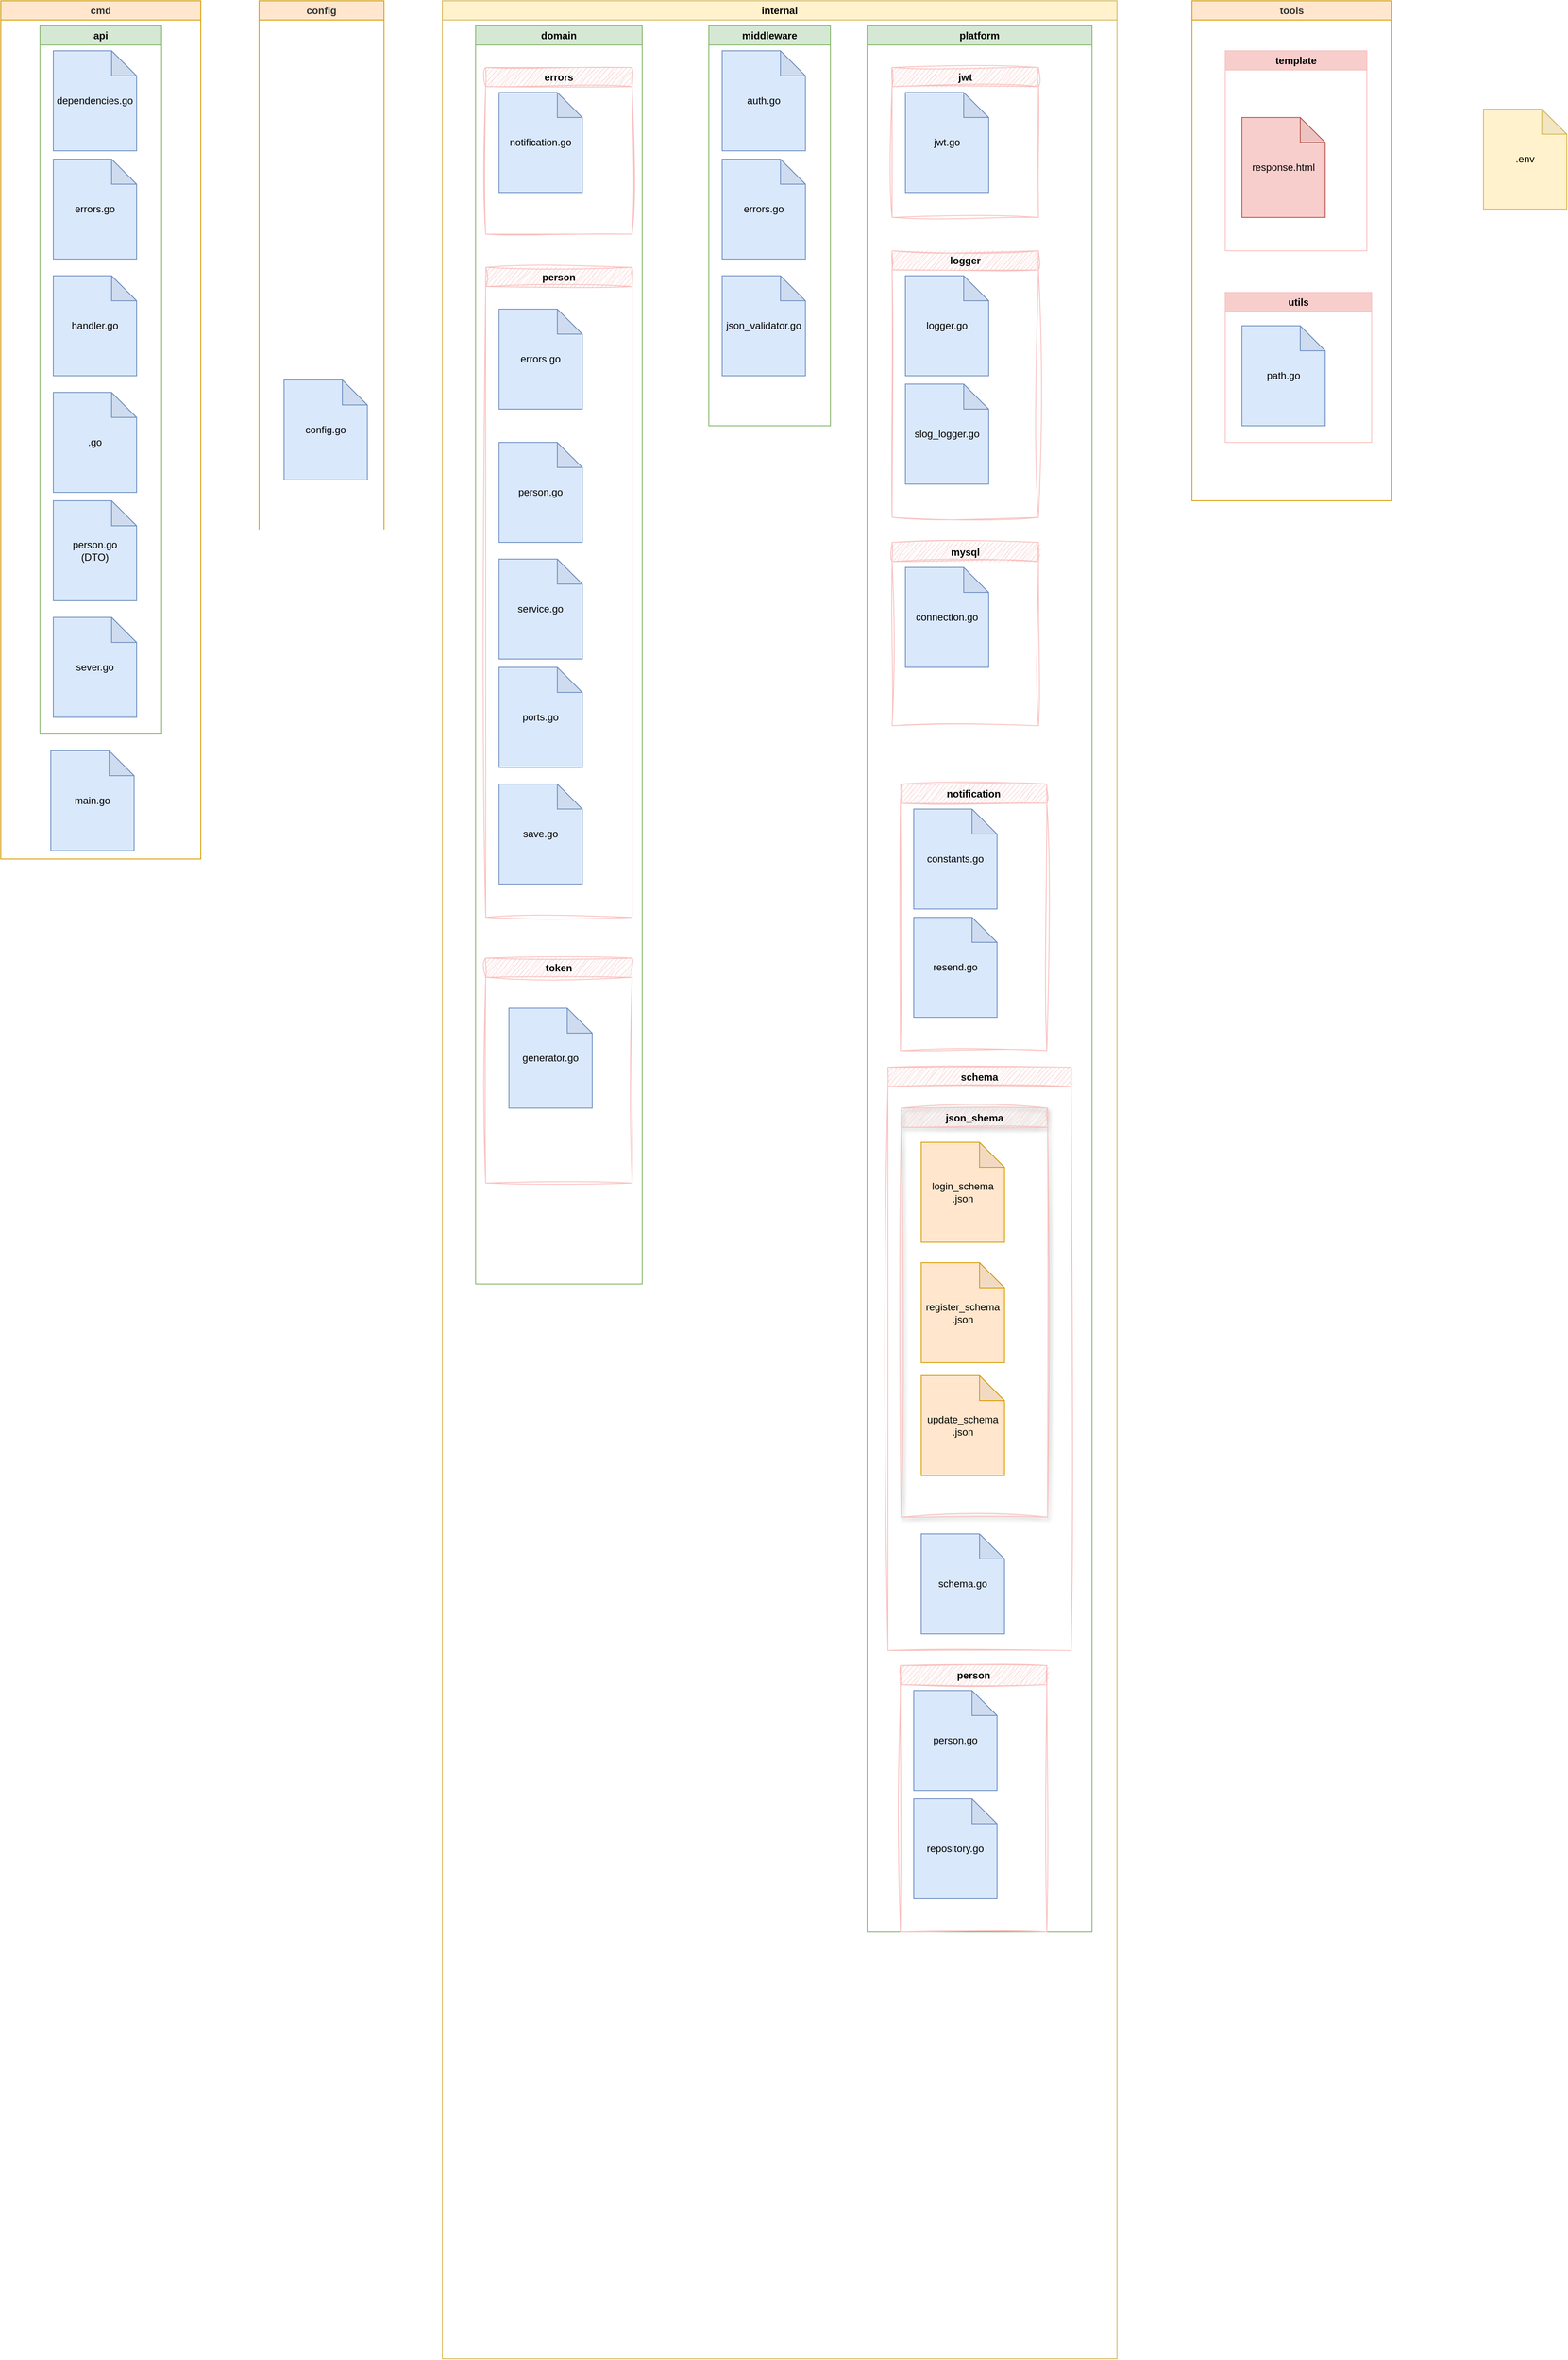 <mxfile version="28.2.0">
  <diagram name="Página-1" id="e38UbT29Kqghq3w7yru9">
    <mxGraphModel dx="1146" dy="574" grid="1" gridSize="10" guides="1" tooltips="1" connect="1" arrows="1" fold="1" page="1" pageScale="1" pageWidth="827" pageHeight="1169" math="0" shadow="0">
      <root>
        <mxCell id="0" />
        <mxCell id="1" parent="0" />
        <mxCell id="GW13eoubw-cd3XYsjpFc-3" value="cmd" style="swimlane;whiteSpace=wrap;html=1;fillColor=#ffe6cc;fontColor=#333333;strokeColor=#d79b00;gradientColor=none;swimlaneFillColor=default;" parent="1" vertex="1">
          <mxGeometry x="40" y="20" width="240" height="1030" as="geometry" />
        </mxCell>
        <mxCell id="GW13eoubw-cd3XYsjpFc-5" value="api" style="swimlane;whiteSpace=wrap;html=1;fillColor=#d5e8d4;strokeColor=#82b366;gradientColor=none;swimlaneFillColor=none;" parent="GW13eoubw-cd3XYsjpFc-3" vertex="1">
          <mxGeometry x="47" y="30" width="146" height="850" as="geometry">
            <mxRectangle x="47" y="30" width="60" height="30" as="alternateBounds" />
          </mxGeometry>
        </mxCell>
        <mxCell id="GW13eoubw-cd3XYsjpFc-6" value="dependencies.go" style="shape=note;whiteSpace=wrap;html=1;backgroundOutline=1;darkOpacity=0.05;fillColor=#dae8fc;strokeColor=#6c8ebf;" parent="GW13eoubw-cd3XYsjpFc-5" vertex="1">
          <mxGeometry x="16" y="30" width="100" height="120" as="geometry" />
        </mxCell>
        <mxCell id="GW13eoubw-cd3XYsjpFc-7" value="errors.go" style="shape=note;whiteSpace=wrap;html=1;backgroundOutline=1;darkOpacity=0.05;fillColor=#dae8fc;strokeColor=#6c8ebf;" parent="GW13eoubw-cd3XYsjpFc-5" vertex="1">
          <mxGeometry x="16" y="160" width="100" height="120" as="geometry" />
        </mxCell>
        <mxCell id="GW13eoubw-cd3XYsjpFc-8" value="handler.go" style="shape=note;whiteSpace=wrap;html=1;backgroundOutline=1;darkOpacity=0.05;fillColor=#dae8fc;strokeColor=#6c8ebf;" parent="GW13eoubw-cd3XYsjpFc-5" vertex="1">
          <mxGeometry x="16" y="300" width="100" height="120" as="geometry" />
        </mxCell>
        <mxCell id="GW13eoubw-cd3XYsjpFc-12" value="sever.go" style="shape=note;whiteSpace=wrap;html=1;backgroundOutline=1;darkOpacity=0.05;fillColor=#dae8fc;strokeColor=#6c8ebf;" parent="GW13eoubw-cd3XYsjpFc-5" vertex="1">
          <mxGeometry x="16" y="710" width="100" height="120" as="geometry" />
        </mxCell>
        <mxCell id="GW13eoubw-cd3XYsjpFc-11" value="person.go&lt;div&gt;(DTO)&lt;/div&gt;" style="shape=note;whiteSpace=wrap;html=1;backgroundOutline=1;darkOpacity=0.05;fillColor=#dae8fc;strokeColor=#6c8ebf;" parent="GW13eoubw-cd3XYsjpFc-5" vertex="1">
          <mxGeometry x="16" y="570" width="100" height="120" as="geometry" />
        </mxCell>
        <mxCell id="5akqq3fyf1NxBz5ScIn9-38" value=".go" style="shape=note;whiteSpace=wrap;html=1;backgroundOutline=1;darkOpacity=0.05;fillColor=#dae8fc;strokeColor=#6c8ebf;" parent="GW13eoubw-cd3XYsjpFc-5" vertex="1">
          <mxGeometry x="16" y="440" width="100" height="120" as="geometry" />
        </mxCell>
        <mxCell id="GW13eoubw-cd3XYsjpFc-4" value="main.go" style="shape=note;whiteSpace=wrap;html=1;backgroundOutline=1;darkOpacity=0.05;fillColor=#dae8fc;strokeColor=#6c8ebf;" parent="GW13eoubw-cd3XYsjpFc-3" vertex="1">
          <mxGeometry x="60" y="900" width="100" height="120" as="geometry" />
        </mxCell>
        <mxCell id="GW13eoubw-cd3XYsjpFc-14" value="config" style="swimlane;whiteSpace=wrap;html=1;fillColor=#ffe6cc;fontColor=#333333;strokeColor=#d79b00;swimlaneFillColor=default;" parent="1" vertex="1">
          <mxGeometry x="350" y="20" width="150" height="1030" as="geometry" />
        </mxCell>
        <mxCell id="GW13eoubw-cd3XYsjpFc-21" value="config.go" style="shape=note;whiteSpace=wrap;html=1;backgroundOutline=1;darkOpacity=0.05;fillColor=#dae8fc;strokeColor=#6c8ebf;" parent="GW13eoubw-cd3XYsjpFc-14" vertex="1">
          <mxGeometry x="30" y="455" width="100" height="120" as="geometry" />
        </mxCell>
        <mxCell id="GW13eoubw-cd3XYsjpFc-25" value="internal" style="swimlane;whiteSpace=wrap;html=1;fillColor=#fff2cc;strokeColor=#d6b656;swimlaneFillColor=default;" parent="1" vertex="1">
          <mxGeometry x="570" y="20" width="810" height="2830" as="geometry" />
        </mxCell>
        <mxCell id="GW13eoubw-cd3XYsjpFc-26" value="domain" style="swimlane;whiteSpace=wrap;html=1;fillColor=#d5e8d4;strokeColor=#82b366;" parent="GW13eoubw-cd3XYsjpFc-25" vertex="1">
          <mxGeometry x="40" y="30" width="200" height="1510" as="geometry">
            <mxRectangle x="47" y="30" width="80" height="30" as="alternateBounds" />
          </mxGeometry>
        </mxCell>
        <mxCell id="4H_xA333mF8L2NYDEQ_P-5" value="errors" style="swimlane;whiteSpace=wrap;html=1;fillColor=#f8cecc;strokeColor=light-dark(#f8c0be, #d7817e);rounded=0;shadow=0;glass=0;swimlaneLine=1;sketch=1;curveFitting=1;jiggle=2;" parent="GW13eoubw-cd3XYsjpFc-26" vertex="1">
          <mxGeometry x="12.13" y="50" width="175.75" height="200" as="geometry">
            <mxRectangle x="12.13" y="50" width="80" height="30" as="alternateBounds" />
          </mxGeometry>
        </mxCell>
        <mxCell id="4H_xA333mF8L2NYDEQ_P-7" value="notification.go" style="shape=note;whiteSpace=wrap;html=1;backgroundOutline=1;darkOpacity=0.05;fillColor=#dae8fc;strokeColor=#6c8ebf;" parent="4H_xA333mF8L2NYDEQ_P-5" vertex="1">
          <mxGeometry x="16" y="30" width="100" height="120" as="geometry" />
        </mxCell>
        <mxCell id="CEDAvoWxyLM4XspCBf63-1" value="token" style="swimlane;whiteSpace=wrap;html=1;fillColor=#f8cecc;strokeColor=light-dark(#f8c0be, #d7817e);rounded=0;shadow=0;glass=0;swimlaneLine=1;sketch=1;curveFitting=1;jiggle=2;" vertex="1" parent="GW13eoubw-cd3XYsjpFc-26">
          <mxGeometry x="12.13" y="1119" width="175.75" height="270" as="geometry">
            <mxRectangle x="12.13" y="50" width="80" height="30" as="alternateBounds" />
          </mxGeometry>
        </mxCell>
        <mxCell id="CEDAvoWxyLM4XspCBf63-2" value="generator.go" style="shape=note;whiteSpace=wrap;html=1;backgroundOutline=1;darkOpacity=0.05;fillColor=#dae8fc;strokeColor=#6c8ebf;" vertex="1" parent="CEDAvoWxyLM4XspCBf63-1">
          <mxGeometry x="27.87" y="60" width="100" height="120" as="geometry" />
        </mxCell>
        <mxCell id="CEDAvoWxyLM4XspCBf63-5" value="person" style="swimlane;whiteSpace=wrap;html=1;fillColor=#f8cecc;strokeColor=light-dark(#f8c0be, #d7817e);rounded=0;shadow=0;glass=0;swimlaneLine=1;sketch=1;curveFitting=1;jiggle=2;" vertex="1" parent="GW13eoubw-cd3XYsjpFc-26">
          <mxGeometry x="12.13" y="290" width="175.75" height="780" as="geometry">
            <mxRectangle x="12.13" y="50" width="80" height="30" as="alternateBounds" />
          </mxGeometry>
        </mxCell>
        <mxCell id="CEDAvoWxyLM4XspCBf63-6" value="person.go" style="shape=note;whiteSpace=wrap;html=1;backgroundOutline=1;darkOpacity=0.05;fillColor=#dae8fc;strokeColor=#6c8ebf;" vertex="1" parent="CEDAvoWxyLM4XspCBf63-5">
          <mxGeometry x="16" y="210" width="100" height="120" as="geometry" />
        </mxCell>
        <mxCell id="CEDAvoWxyLM4XspCBf63-7" value="service.go" style="shape=note;whiteSpace=wrap;html=1;backgroundOutline=1;darkOpacity=0.05;fillColor=#dae8fc;strokeColor=#6c8ebf;" vertex="1" parent="CEDAvoWxyLM4XspCBf63-5">
          <mxGeometry x="16" y="350" width="100" height="120" as="geometry" />
        </mxCell>
        <mxCell id="CEDAvoWxyLM4XspCBf63-8" value="ports.go" style="shape=note;whiteSpace=wrap;html=1;backgroundOutline=1;darkOpacity=0.05;fillColor=#dae8fc;strokeColor=#6c8ebf;" vertex="1" parent="CEDAvoWxyLM4XspCBf63-5">
          <mxGeometry x="16" y="480" width="100" height="120" as="geometry" />
        </mxCell>
        <mxCell id="CEDAvoWxyLM4XspCBf63-15" value="errors.go" style="shape=note;whiteSpace=wrap;html=1;backgroundOutline=1;darkOpacity=0.05;fillColor=#dae8fc;strokeColor=#6c8ebf;" vertex="1" parent="CEDAvoWxyLM4XspCBf63-5">
          <mxGeometry x="16" y="50" width="100" height="120" as="geometry" />
        </mxCell>
        <mxCell id="CEDAvoWxyLM4XspCBf63-16" value="save.go" style="shape=note;whiteSpace=wrap;html=1;backgroundOutline=1;darkOpacity=0.05;fillColor=#dae8fc;strokeColor=#6c8ebf;" vertex="1" parent="CEDAvoWxyLM4XspCBf63-5">
          <mxGeometry x="16" y="620" width="100" height="120" as="geometry" />
        </mxCell>
        <mxCell id="GW13eoubw-cd3XYsjpFc-42" value="middleware" style="swimlane;whiteSpace=wrap;html=1;fillColor=#d5e8d4;strokeColor=#82b366;" parent="GW13eoubw-cd3XYsjpFc-25" vertex="1">
          <mxGeometry x="320" y="30" width="146" height="480" as="geometry" />
        </mxCell>
        <mxCell id="GW13eoubw-cd3XYsjpFc-43" value="auth.go" style="shape=note;whiteSpace=wrap;html=1;backgroundOutline=1;darkOpacity=0.05;fillColor=#dae8fc;strokeColor=#6c8ebf;" parent="GW13eoubw-cd3XYsjpFc-42" vertex="1">
          <mxGeometry x="16" y="30" width="100" height="120" as="geometry" />
        </mxCell>
        <mxCell id="GW13eoubw-cd3XYsjpFc-44" value="errors.go" style="shape=note;whiteSpace=wrap;html=1;backgroundOutline=1;darkOpacity=0.05;fillColor=#dae8fc;strokeColor=#6c8ebf;" parent="GW13eoubw-cd3XYsjpFc-42" vertex="1">
          <mxGeometry x="16" y="160" width="100" height="120" as="geometry" />
        </mxCell>
        <mxCell id="GW13eoubw-cd3XYsjpFc-45" value="json_validator.go" style="shape=note;whiteSpace=wrap;html=1;backgroundOutline=1;darkOpacity=0.05;fillColor=#dae8fc;strokeColor=#6c8ebf;" parent="GW13eoubw-cd3XYsjpFc-42" vertex="1">
          <mxGeometry x="16" y="300" width="100" height="120" as="geometry" />
        </mxCell>
        <mxCell id="GW13eoubw-cd3XYsjpFc-48" value="platform" style="swimlane;whiteSpace=wrap;html=1;fillColor=#d5e8d4;strokeColor=#82b366;" parent="GW13eoubw-cd3XYsjpFc-25" vertex="1">
          <mxGeometry x="510" y="30" width="270" height="2288" as="geometry" />
        </mxCell>
        <mxCell id="5akqq3fyf1NxBz5ScIn9-6" value="jwt" style="swimlane;whiteSpace=wrap;html=1;fillColor=#f8cecc;strokeColor=light-dark(#f8c0be, #d7817e);rounded=0;shadow=0;glass=0;swimlaneLine=1;sketch=1;curveFitting=1;jiggle=2;" parent="GW13eoubw-cd3XYsjpFc-48" vertex="1">
          <mxGeometry x="30" y="50" width="175.75" height="180" as="geometry">
            <mxRectangle x="12.13" y="50" width="80" height="30" as="alternateBounds" />
          </mxGeometry>
        </mxCell>
        <mxCell id="5akqq3fyf1NxBz5ScIn9-7" value="jwt.go" style="shape=note;whiteSpace=wrap;html=1;backgroundOutline=1;darkOpacity=0.05;fillColor=#dae8fc;strokeColor=#6c8ebf;" parent="5akqq3fyf1NxBz5ScIn9-6" vertex="1">
          <mxGeometry x="16" y="30" width="100" height="120" as="geometry" />
        </mxCell>
        <mxCell id="5akqq3fyf1NxBz5ScIn9-10" value="mysql" style="swimlane;whiteSpace=wrap;html=1;fillColor=#f8cecc;strokeColor=light-dark(#f8c0be, #d7817e);rounded=0;shadow=0;glass=0;swimlaneLine=1;sketch=1;curveFitting=1;jiggle=2;" parent="GW13eoubw-cd3XYsjpFc-48" vertex="1">
          <mxGeometry x="30.0" y="620" width="175.75" height="220" as="geometry">
            <mxRectangle x="12.13" y="50" width="80" height="30" as="alternateBounds" />
          </mxGeometry>
        </mxCell>
        <mxCell id="5akqq3fyf1NxBz5ScIn9-11" value="connection.go" style="shape=note;whiteSpace=wrap;html=1;backgroundOutline=1;darkOpacity=0.05;fillColor=#dae8fc;strokeColor=#6c8ebf;" parent="5akqq3fyf1NxBz5ScIn9-10" vertex="1">
          <mxGeometry x="16" y="30" width="100" height="120" as="geometry" />
        </mxCell>
        <mxCell id="5akqq3fyf1NxBz5ScIn9-18" value="notification" style="swimlane;whiteSpace=wrap;html=1;fillColor=#f8cecc;strokeColor=light-dark(#f8c0be, #d7817e);rounded=0;shadow=0;glass=0;swimlaneLine=1;sketch=1;curveFitting=1;jiggle=2;" parent="GW13eoubw-cd3XYsjpFc-48" vertex="1">
          <mxGeometry x="40" y="910" width="175.75" height="320" as="geometry">
            <mxRectangle x="12.13" y="50" width="80" height="30" as="alternateBounds" />
          </mxGeometry>
        </mxCell>
        <mxCell id="5akqq3fyf1NxBz5ScIn9-19" value="constants.go" style="shape=note;whiteSpace=wrap;html=1;backgroundOutline=1;darkOpacity=0.05;fillColor=#dae8fc;strokeColor=#6c8ebf;" parent="5akqq3fyf1NxBz5ScIn9-18" vertex="1">
          <mxGeometry x="16" y="30" width="100" height="120" as="geometry" />
        </mxCell>
        <mxCell id="5akqq3fyf1NxBz5ScIn9-20" value="resend.go" style="shape=note;whiteSpace=wrap;html=1;backgroundOutline=1;darkOpacity=0.05;fillColor=#dae8fc;strokeColor=#6c8ebf;" parent="5akqq3fyf1NxBz5ScIn9-18" vertex="1">
          <mxGeometry x="16" y="160" width="100" height="120" as="geometry" />
        </mxCell>
        <mxCell id="5akqq3fyf1NxBz5ScIn9-22" value="schema" style="swimlane;whiteSpace=wrap;html=1;fillColor=#f8cecc;strokeColor=light-dark(#f8c0be, #d7817e);rounded=0;shadow=0;glass=0;swimlaneLine=1;sketch=1;curveFitting=1;jiggle=2;" parent="GW13eoubw-cd3XYsjpFc-48" vertex="1">
          <mxGeometry x="25.01" y="1250" width="220" height="700" as="geometry">
            <mxRectangle x="12.13" y="50" width="80" height="30" as="alternateBounds" />
          </mxGeometry>
        </mxCell>
        <mxCell id="5akqq3fyf1NxBz5ScIn9-25" value="json_shema" style="swimlane;whiteSpace=wrap;html=1;fillColor=#f8cecc;strokeColor=light-dark(#f8c0be, #d7817e);rounded=0;shadow=1;glass=0;swimlaneLine=1;sketch=1;curveFitting=1;jiggle=2;gradientColor=none;swimlaneFillColor=none;" parent="5akqq3fyf1NxBz5ScIn9-22" vertex="1">
          <mxGeometry x="16" y="49" width="175.75" height="491" as="geometry">
            <mxRectangle x="12.13" y="50" width="80" height="30" as="alternateBounds" />
          </mxGeometry>
        </mxCell>
        <mxCell id="5akqq3fyf1NxBz5ScIn9-26" value="login_schema&lt;div&gt;.json&lt;/div&gt;" style="shape=note;whiteSpace=wrap;html=1;backgroundOutline=1;darkOpacity=0.05;fillColor=#ffe6cc;strokeColor=#d79b00;" parent="5akqq3fyf1NxBz5ScIn9-25" vertex="1">
          <mxGeometry x="24" y="41" width="100" height="120" as="geometry" />
        </mxCell>
        <mxCell id="5akqq3fyf1NxBz5ScIn9-27" value="register_schema&lt;div&gt;.json&lt;/div&gt;" style="shape=note;whiteSpace=wrap;html=1;backgroundOutline=1;darkOpacity=0.05;fillColor=#ffe6cc;strokeColor=#d79b00;" parent="5akqq3fyf1NxBz5ScIn9-25" vertex="1">
          <mxGeometry x="24" y="185.5" width="100" height="120" as="geometry" />
        </mxCell>
        <mxCell id="5akqq3fyf1NxBz5ScIn9-28" value="update_schema&lt;div&gt;.json&lt;/div&gt;" style="shape=note;whiteSpace=wrap;html=1;backgroundOutline=1;darkOpacity=0.05;fillColor=#ffe6cc;strokeColor=#d79b00;" parent="5akqq3fyf1NxBz5ScIn9-25" vertex="1">
          <mxGeometry x="24" y="321" width="100" height="120" as="geometry" />
        </mxCell>
        <mxCell id="5akqq3fyf1NxBz5ScIn9-29" value="schema.go" style="shape=note;whiteSpace=wrap;html=1;backgroundOutline=1;darkOpacity=0.05;fillColor=#dae8fc;strokeColor=#6c8ebf;" parent="5akqq3fyf1NxBz5ScIn9-22" vertex="1">
          <mxGeometry x="40" y="560" width="100" height="120" as="geometry" />
        </mxCell>
        <mxCell id="CEDAvoWxyLM4XspCBf63-12" value="person" style="swimlane;whiteSpace=wrap;html=1;fillColor=#f8cecc;strokeColor=light-dark(#f8c0be, #d7817e);rounded=0;shadow=0;glass=0;swimlaneLine=1;sketch=1;curveFitting=1;jiggle=2;" vertex="1" parent="GW13eoubw-cd3XYsjpFc-48">
          <mxGeometry x="40" y="1968" width="175.75" height="320" as="geometry">
            <mxRectangle x="12.13" y="50" width="80" height="30" as="alternateBounds" />
          </mxGeometry>
        </mxCell>
        <mxCell id="CEDAvoWxyLM4XspCBf63-13" value="person.go" style="shape=note;whiteSpace=wrap;html=1;backgroundOutline=1;darkOpacity=0.05;fillColor=#dae8fc;strokeColor=#6c8ebf;" vertex="1" parent="CEDAvoWxyLM4XspCBf63-12">
          <mxGeometry x="16" y="30" width="100" height="120" as="geometry" />
        </mxCell>
        <mxCell id="CEDAvoWxyLM4XspCBf63-14" value="repository.go" style="shape=note;whiteSpace=wrap;html=1;backgroundOutline=1;darkOpacity=0.05;fillColor=#dae8fc;strokeColor=#6c8ebf;" vertex="1" parent="CEDAvoWxyLM4XspCBf63-12">
          <mxGeometry x="16" y="160" width="100" height="120" as="geometry" />
        </mxCell>
        <mxCell id="CEDAvoWxyLM4XspCBf63-9" value="logger" style="swimlane;whiteSpace=wrap;html=1;fillColor=#f8cecc;strokeColor=light-dark(#f8c0be, #d7817e);rounded=0;shadow=0;glass=0;swimlaneLine=1;sketch=1;curveFitting=1;jiggle=2;" vertex="1" parent="GW13eoubw-cd3XYsjpFc-48">
          <mxGeometry x="30" y="270" width="175.75" height="320" as="geometry">
            <mxRectangle x="12.13" y="50" width="80" height="30" as="alternateBounds" />
          </mxGeometry>
        </mxCell>
        <mxCell id="CEDAvoWxyLM4XspCBf63-10" value="logger.go" style="shape=note;whiteSpace=wrap;html=1;backgroundOutline=1;darkOpacity=0.05;fillColor=#dae8fc;strokeColor=#6c8ebf;" vertex="1" parent="CEDAvoWxyLM4XspCBf63-9">
          <mxGeometry x="16" y="30" width="100" height="120" as="geometry" />
        </mxCell>
        <mxCell id="CEDAvoWxyLM4XspCBf63-11" value="slog_logger.go" style="shape=note;whiteSpace=wrap;html=1;backgroundOutline=1;darkOpacity=0.05;fillColor=#dae8fc;strokeColor=#6c8ebf;" vertex="1" parent="CEDAvoWxyLM4XspCBf63-9">
          <mxGeometry x="16" y="160" width="100" height="120" as="geometry" />
        </mxCell>
        <mxCell id="5akqq3fyf1NxBz5ScIn9-30" value="tools" style="swimlane;whiteSpace=wrap;html=1;fillColor=#ffe6cc;fontColor=#333333;strokeColor=#d79b00;gradientColor=none;swimlaneFillColor=default;" parent="1" vertex="1">
          <mxGeometry x="1470" y="20" width="240" height="600" as="geometry" />
        </mxCell>
        <mxCell id="5akqq3fyf1NxBz5ScIn9-47" value="utils" style="swimlane;whiteSpace=wrap;html=1;fillColor=#f8cecc;strokeColor=light-dark(#f8c0be, #d7817e);rounded=0;shadow=0;glass=0;swimlaneLine=1;" parent="5akqq3fyf1NxBz5ScIn9-30" vertex="1">
          <mxGeometry x="40.0" y="350" width="175.75" height="180" as="geometry">
            <mxRectangle x="12.13" y="50" width="80" height="30" as="alternateBounds" />
          </mxGeometry>
        </mxCell>
        <mxCell id="5akqq3fyf1NxBz5ScIn9-48" value="path.go" style="shape=note;whiteSpace=wrap;html=1;backgroundOutline=1;darkOpacity=0.05;fillColor=#dae8fc;strokeColor=#6c8ebf;" parent="5akqq3fyf1NxBz5ScIn9-47" vertex="1">
          <mxGeometry x="20" y="40" width="100" height="120" as="geometry" />
        </mxCell>
        <mxCell id="5akqq3fyf1NxBz5ScIn9-49" value="template" style="swimlane;whiteSpace=wrap;html=1;fillColor=#f8cecc;strokeColor=light-dark(#f8c0be, #d7817e);rounded=0;shadow=0;glass=0;swimlaneLine=1;" parent="5akqq3fyf1NxBz5ScIn9-30" vertex="1">
          <mxGeometry x="40" y="60" width="170" height="240" as="geometry">
            <mxRectangle x="12.13" y="50" width="80" height="30" as="alternateBounds" />
          </mxGeometry>
        </mxCell>
        <mxCell id="5akqq3fyf1NxBz5ScIn9-50" value="response.html" style="shape=note;whiteSpace=wrap;html=1;backgroundOutline=1;darkOpacity=0.05;fillColor=#f8cecc;strokeColor=#b85450;" parent="5akqq3fyf1NxBz5ScIn9-49" vertex="1">
          <mxGeometry x="20.0" y="80" width="100" height="120" as="geometry" />
        </mxCell>
        <mxCell id="5akqq3fyf1NxBz5ScIn9-51" value=".env" style="shape=note;whiteSpace=wrap;html=1;backgroundOutline=1;darkOpacity=0.05;fillColor=#fff2cc;strokeColor=#d6b656;" parent="1" vertex="1">
          <mxGeometry x="1820" y="150" width="100" height="120" as="geometry" />
        </mxCell>
      </root>
    </mxGraphModel>
  </diagram>
</mxfile>
